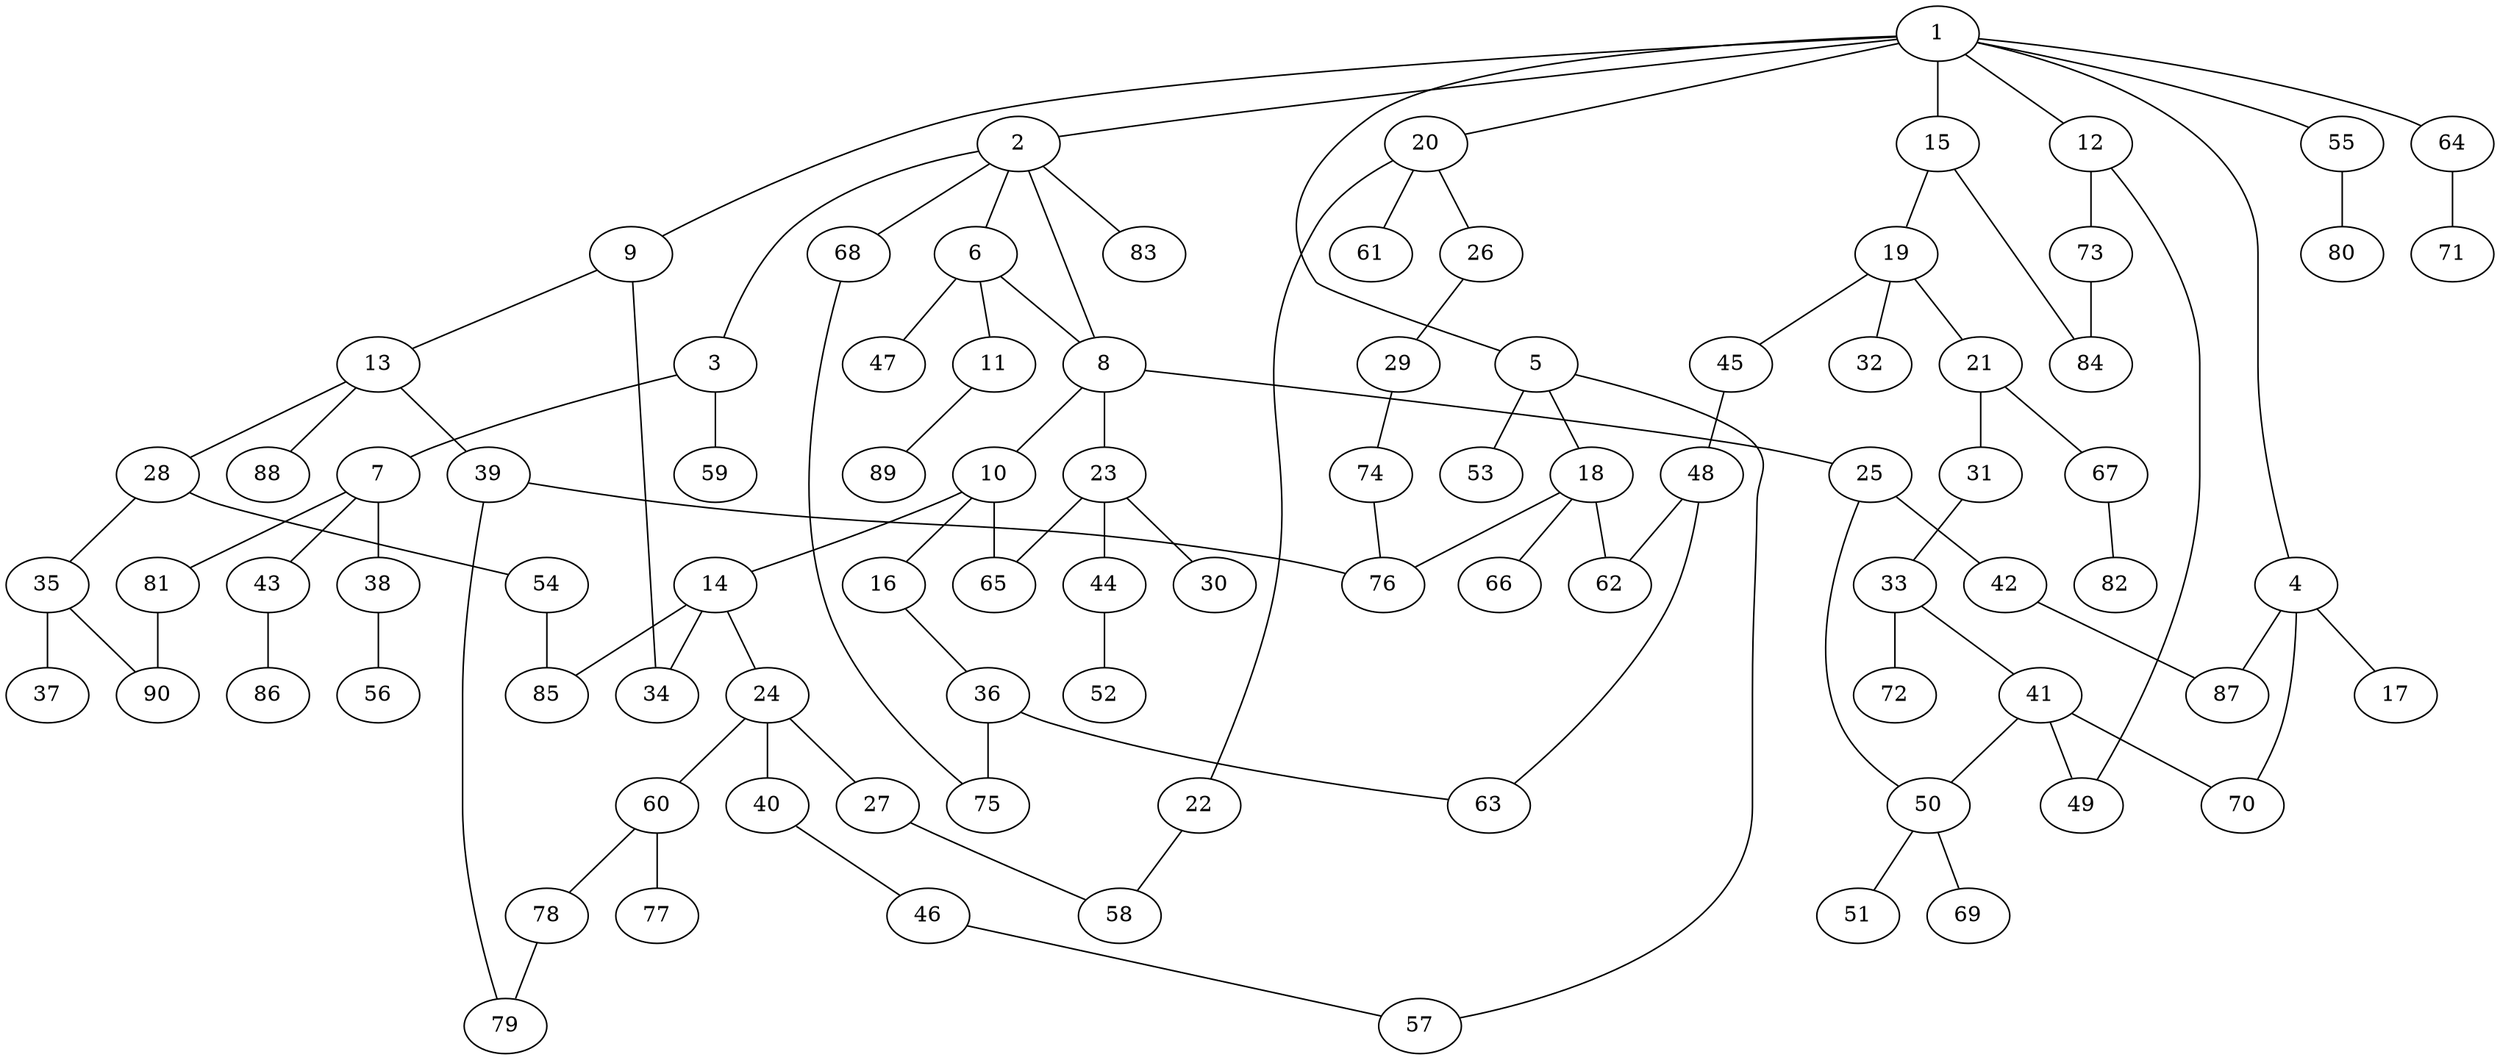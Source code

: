 graph graphname {1--2
1--4
1--5
1--9
1--12
1--15
1--20
1--55
1--64
2--3
2--6
2--8
2--68
2--83
3--7
3--59
4--17
4--70
4--87
5--18
5--53
5--57
6--8
6--11
6--47
7--38
7--43
7--81
8--10
8--23
8--25
9--13
9--34
10--14
10--16
10--65
11--89
12--49
12--73
13--28
13--39
13--88
14--24
14--34
14--85
15--19
15--84
16--36
18--62
18--66
18--76
19--21
19--32
19--45
20--22
20--26
20--61
21--31
21--67
22--58
23--30
23--44
23--65
24--27
24--40
24--60
25--42
25--50
26--29
27--58
28--35
28--54
29--74
31--33
33--41
33--72
35--37
35--90
36--63
36--75
38--56
39--76
39--79
40--46
41--49
41--50
41--70
42--87
43--86
44--52
45--48
46--57
48--62
48--63
50--51
50--69
54--85
55--80
60--77
60--78
64--71
67--82
68--75
73--84
74--76
78--79
81--90
}